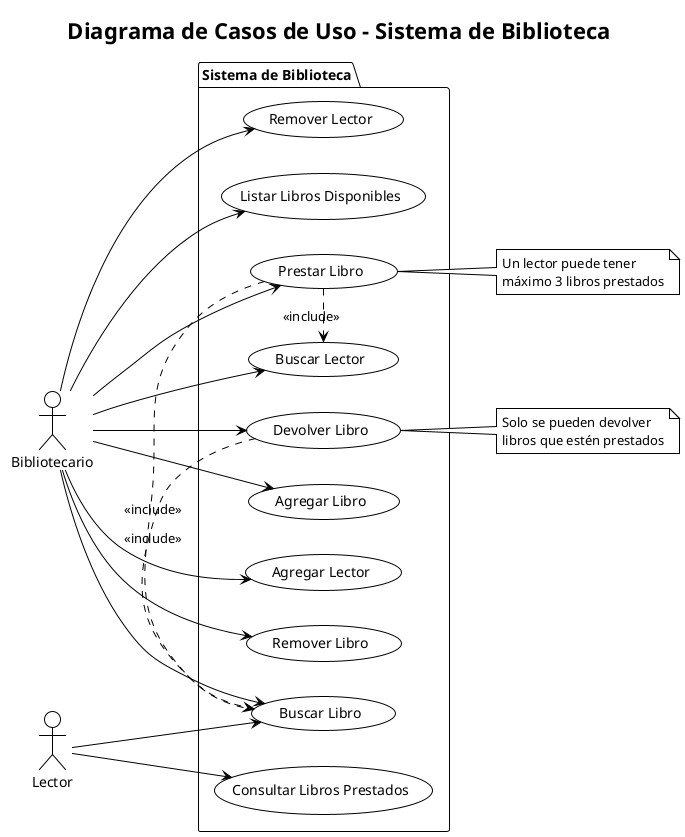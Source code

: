 @startuml BibliotecaUseCases
!theme plain
title Diagrama de Casos de Uso - Sistema de Biblioteca

left to right direction

actor "Bibliotecario" as bibliotecario
actor "Lector" as lector

package "Sistema de Biblioteca" {
  usecase "Agregar Libro" as UC1
  usecase "Agregar Lector" as UC2
  usecase "Buscar Libro" as UC3
  usecase "Buscar Lector" as UC4
  usecase "Prestar Libro" as UC5
  usecase "Devolver Libro" as UC6
  usecase "Remover Libro" as UC7
  usecase "Remover Lector" as UC8
  usecase "Consultar Libros Prestados" as UC9
  usecase "Listar Libros Disponibles" as UC10
}

' Relaciones
bibliotecario --> UC1
bibliotecario --> UC2
bibliotecario --> UC3
bibliotecario --> UC4
bibliotecario --> UC5
bibliotecario --> UC6
bibliotecario --> UC7
bibliotecario --> UC8
bibliotecario --> UC10

lector --> UC3
lector --> UC9

' Extensiones y inclusiones
UC5 .> UC3 : <<include>>
UC5 .> UC4 : <<include>>
UC6 .> UC3 : <<include>>

note right of UC5
  Un lector puede tener
  máximo 3 libros prestados
end note

note right of UC6
  Solo se pueden devolver
  libros que estén prestados
end note

@enduml